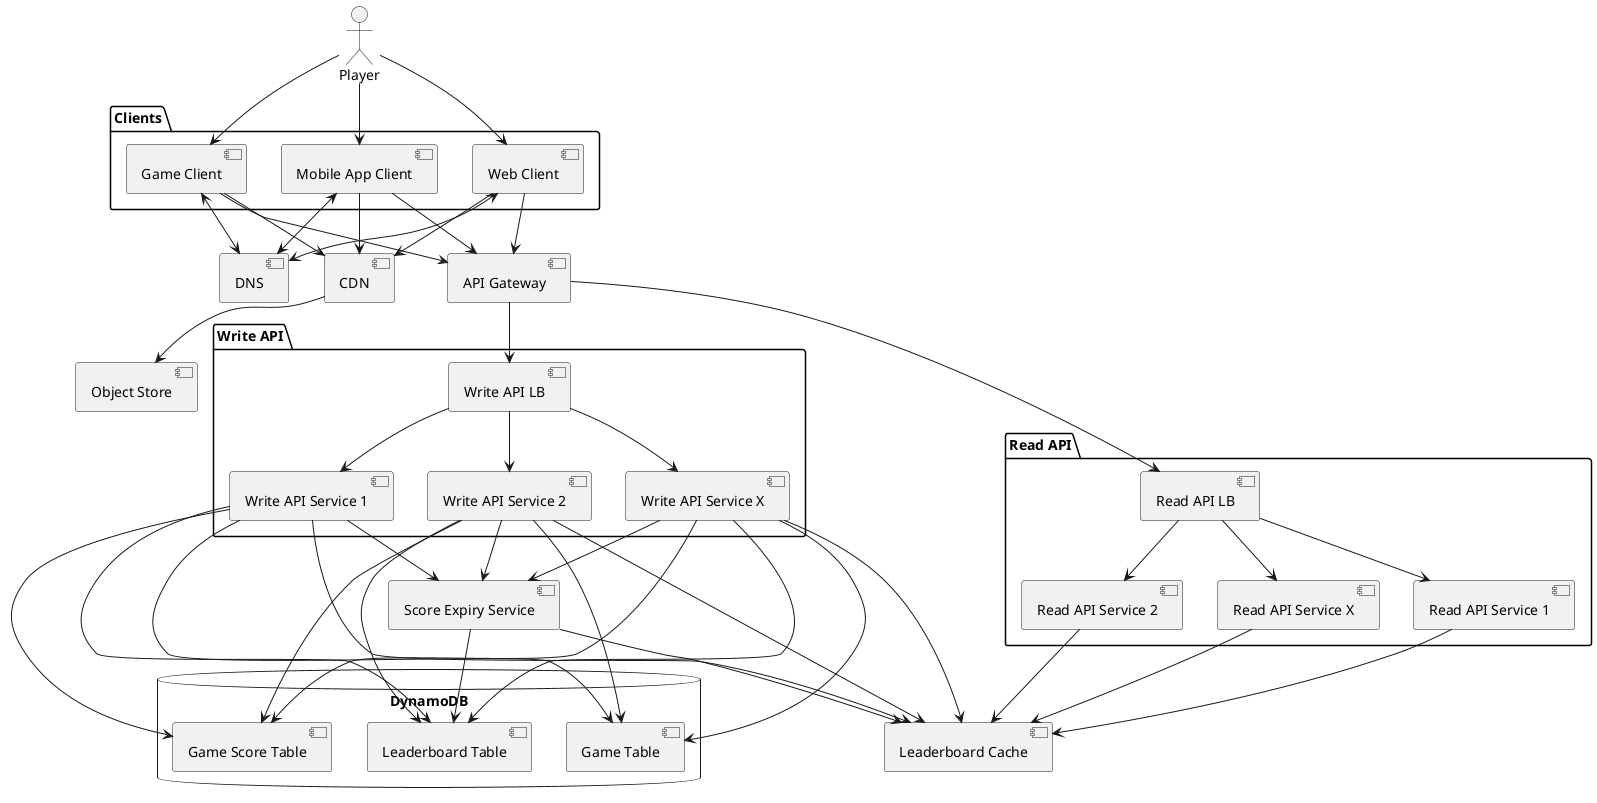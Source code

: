 @startuml High Level System Design 5
actor Player
top to bottom direction

package "Clients" {
    Player --> [Web Client]
    Player --> [Mobile App Client]
    Player --> [Game Client]
}

[Web Client] <--> [DNS]
[Mobile App Client] <--> [DNS]
[Game Client] <--> [DNS]

[Web Client] --> [CDN]
[Mobile App Client] --> [CDN]
[Game Client] --> [CDN]

[CDN] --> [Object Store]

[Web Client] --> [API Gateway]
[Mobile App Client] --> [API Gateway]
[Game Client] --> [API Gateway]

package "Write API" {
    [API Gateway] --> [Write API LB]
    [Write API LB] --> [Write API Service 1]
    [Write API LB] --> [Write API Service 2]
    [Write API LB] --> [Write API Service X]
}

package "Read API" {
    [API Gateway] --> [Read API LB]
    [Read API LB] --> [Read API Service 1]
    [Read API LB] --> [Read API Service 2]
    [Read API LB] --> [Read API Service X]
}

[Read API Service 1] --> [Leaderboard Cache]
[Read API Service 2] --> [Leaderboard Cache]
[Read API Service X] --> [Leaderboard Cache]

[Write API Service 1] --> [Leaderboard Cache]
[Write API Service 2] --> [Leaderboard Cache]
[Write API Service X] --> [Leaderboard Cache]

[Write API Service 1] --> [Score Expiry Service]
[Write API Service 2] --> [Score Expiry Service]
[Write API Service X] --> [Score Expiry Service]

[Score Expiry Service] --> [Leaderboard Cache]

database "DynamoDB" {
    [Score Expiry Service] --> [Leaderboard Table]

    [Write API Service 1] --> [Leaderboard Table]
    [Write API Service 2] --> [Leaderboard Table]
    [Write API Service X] --> [Leaderboard Table]

    [Write API Service 1] --> [Game Table]
    [Write API Service 2] --> [Game Table]
    [Write API Service X] --> [Game Table]

    [Write API Service 1] --> [Game Score Table]
    [Write API Service 2] --> [Game Score Table]
    [Write API Service X] --> [Game Score Table]
}
@enduml